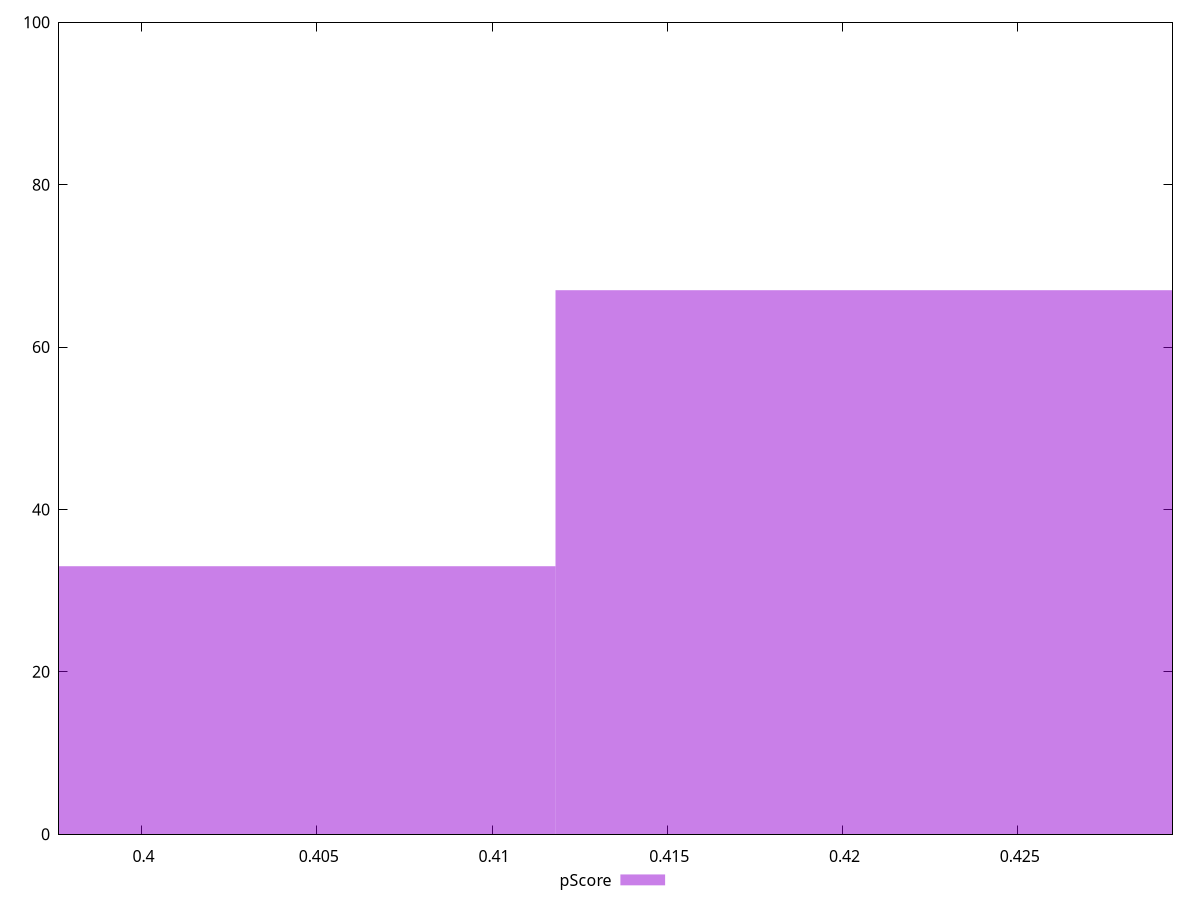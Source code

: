 reset

$pScore <<EOF
0.401766522597342 33
0.4218548487272091 67
EOF

set key outside below
set boxwidth 0.0200883261298671
set xrange [0.3976470588235294:0.4294117647058824]
set yrange [0:100]
set trange [0:100]
set style fill transparent solid 0.5 noborder
set terminal svg size 640, 490 enhanced background rgb 'white'
set output "report_00017_2021-02-10T15-08-03.406Z/uses-text-compression/samples/pages+cached+noadtech+nomedia+nocss/pScore/histogram.svg"

plot $pScore title "pScore" with boxes

reset
